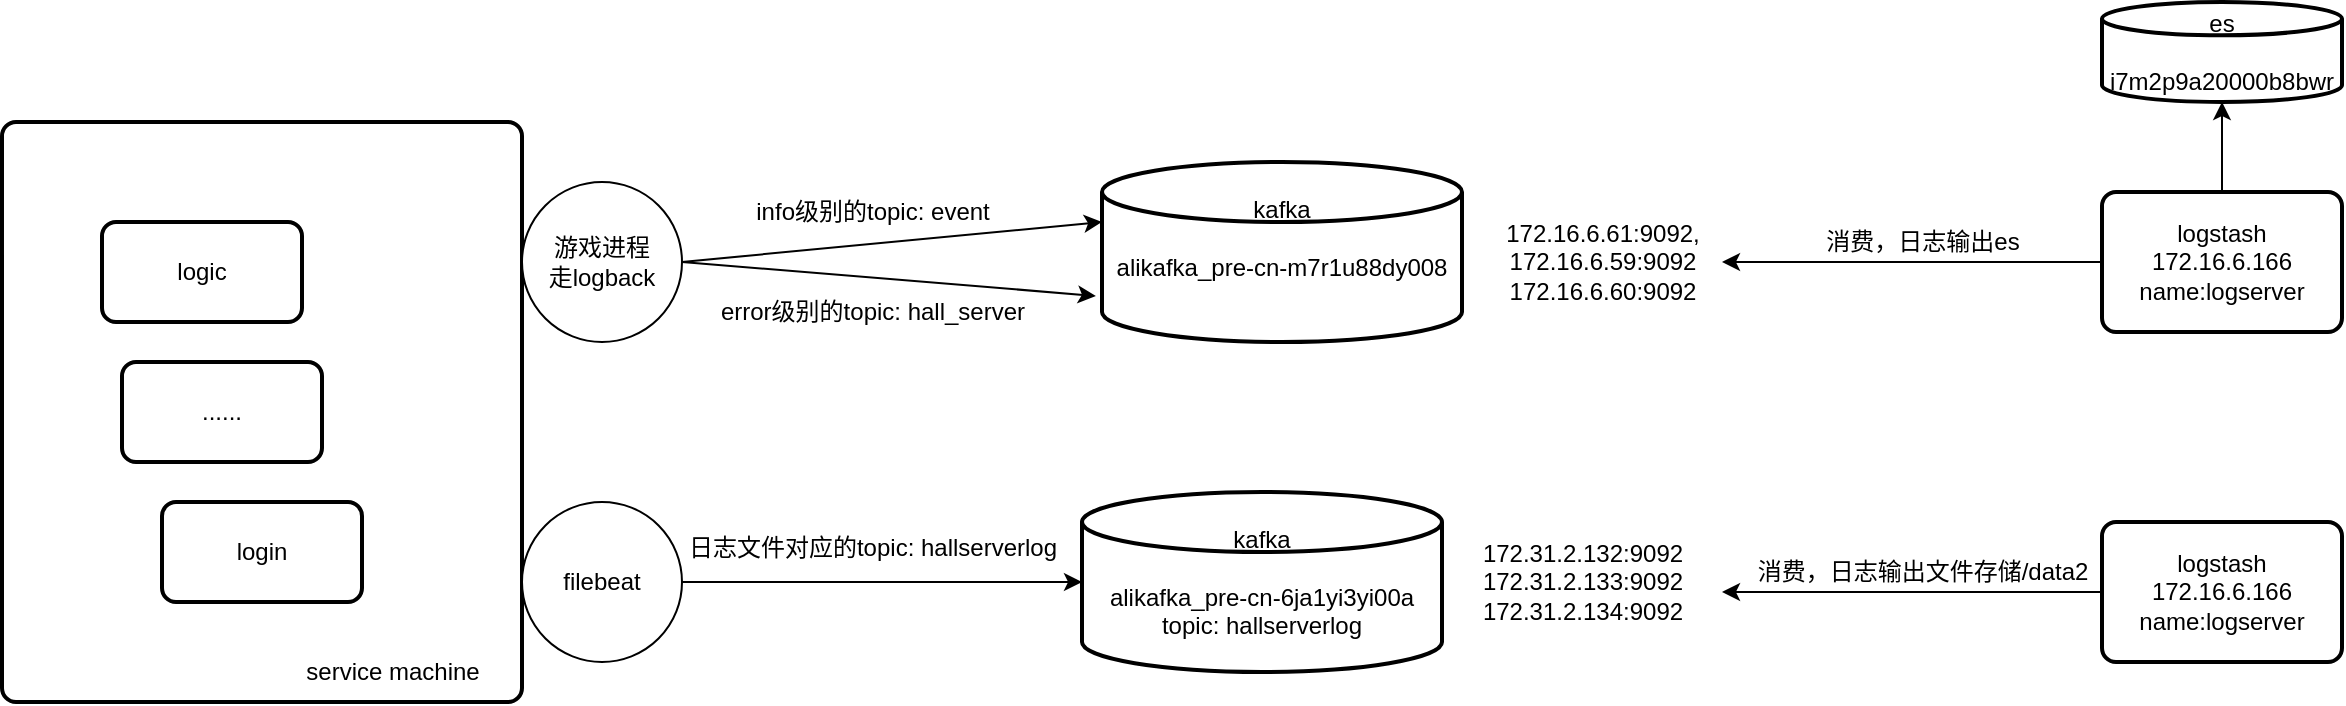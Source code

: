 <mxfile version="24.7.16">
  <diagram name="第 1 页" id="B_vIRFrC_-cKu0zpiYrf">
    <mxGraphModel dx="1434" dy="746" grid="1" gridSize="10" guides="1" tooltips="1" connect="1" arrows="1" fold="1" page="1" pageScale="1" pageWidth="4681" pageHeight="3300" math="0" shadow="0">
      <root>
        <mxCell id="0" />
        <mxCell id="1" parent="0" />
        <mxCell id="gRxAKoVO2HCfGQumd7b_-8" value="" style="group" vertex="1" connectable="0" parent="1">
          <mxGeometry x="150" y="170" width="260" height="290" as="geometry" />
        </mxCell>
        <mxCell id="gRxAKoVO2HCfGQumd7b_-4" value="" style="rounded=1;whiteSpace=wrap;html=1;absoluteArcSize=1;arcSize=14;strokeWidth=2;" vertex="1" parent="gRxAKoVO2HCfGQumd7b_-8">
          <mxGeometry width="260" height="290" as="geometry" />
        </mxCell>
        <mxCell id="gRxAKoVO2HCfGQumd7b_-1" value="logic" style="rounded=1;whiteSpace=wrap;html=1;absoluteArcSize=1;arcSize=14;strokeWidth=2;" vertex="1" parent="gRxAKoVO2HCfGQumd7b_-8">
          <mxGeometry x="50" y="50" width="100" height="50" as="geometry" />
        </mxCell>
        <mxCell id="gRxAKoVO2HCfGQumd7b_-2" value="login" style="rounded=1;whiteSpace=wrap;html=1;absoluteArcSize=1;arcSize=14;strokeWidth=2;" vertex="1" parent="gRxAKoVO2HCfGQumd7b_-8">
          <mxGeometry x="80" y="190" width="100" height="50" as="geometry" />
        </mxCell>
        <mxCell id="gRxAKoVO2HCfGQumd7b_-3" value="......" style="rounded=1;whiteSpace=wrap;html=1;absoluteArcSize=1;arcSize=14;strokeWidth=2;" vertex="1" parent="gRxAKoVO2HCfGQumd7b_-8">
          <mxGeometry x="60" y="120" width="100" height="50" as="geometry" />
        </mxCell>
        <mxCell id="gRxAKoVO2HCfGQumd7b_-5" value="service machine" style="text;html=1;align=center;verticalAlign=middle;resizable=0;points=[];autosize=1;strokeColor=none;fillColor=none;" vertex="1" parent="gRxAKoVO2HCfGQumd7b_-8">
          <mxGeometry x="140" y="260" width="110" height="30" as="geometry" />
        </mxCell>
        <mxCell id="gRxAKoVO2HCfGQumd7b_-13" value="游戏进程&lt;div&gt;走logback&lt;/div&gt;" style="ellipse;whiteSpace=wrap;html=1;aspect=fixed;" vertex="1" parent="1">
          <mxGeometry x="410" y="200" width="80" height="80" as="geometry" />
        </mxCell>
        <mxCell id="gRxAKoVO2HCfGQumd7b_-21" style="edgeStyle=orthogonalEdgeStyle;rounded=0;orthogonalLoop=1;jettySize=auto;html=1;exitX=1;exitY=0.5;exitDx=0;exitDy=0;" edge="1" parent="1" source="gRxAKoVO2HCfGQumd7b_-14" target="gRxAKoVO2HCfGQumd7b_-7">
          <mxGeometry relative="1" as="geometry" />
        </mxCell>
        <mxCell id="gRxAKoVO2HCfGQumd7b_-14" value="filebeat" style="ellipse;whiteSpace=wrap;html=1;aspect=fixed;" vertex="1" parent="1">
          <mxGeometry x="410" y="360" width="80" height="80" as="geometry" />
        </mxCell>
        <mxCell id="gRxAKoVO2HCfGQumd7b_-15" value="" style="endArrow=classic;html=1;rounded=0;entryX=0;entryY=0.333;entryDx=0;entryDy=0;entryPerimeter=0;" edge="1" parent="1" target="gRxAKoVO2HCfGQumd7b_-6">
          <mxGeometry width="50" height="50" relative="1" as="geometry">
            <mxPoint x="490" y="240" as="sourcePoint" />
            <mxPoint x="540" y="190" as="targetPoint" />
          </mxGeometry>
        </mxCell>
        <mxCell id="gRxAKoVO2HCfGQumd7b_-16" value="info级别的topic: &lt;span style=&quot;text-wrap-mode: wrap;&quot;&gt;event&lt;/span&gt;" style="text;html=1;align=center;verticalAlign=middle;resizable=0;points=[];autosize=1;strokeColor=none;fillColor=none;" vertex="1" parent="1">
          <mxGeometry x="515" y="200" width="140" height="30" as="geometry" />
        </mxCell>
        <mxCell id="gRxAKoVO2HCfGQumd7b_-17" value="" style="endArrow=classic;html=1;rounded=0;entryX=-0.017;entryY=0.744;entryDx=0;entryDy=0;entryPerimeter=0;exitX=1;exitY=0.5;exitDx=0;exitDy=0;" edge="1" parent="1" source="gRxAKoVO2HCfGQumd7b_-13" target="gRxAKoVO2HCfGQumd7b_-6">
          <mxGeometry width="50" height="50" relative="1" as="geometry">
            <mxPoint x="500" y="250" as="sourcePoint" />
            <mxPoint x="710" y="230" as="targetPoint" />
          </mxGeometry>
        </mxCell>
        <mxCell id="gRxAKoVO2HCfGQumd7b_-18" value="error级别的topic: &lt;span style=&quot;text-wrap-mode: wrap;&quot;&gt;hall_server&lt;/span&gt;" style="text;html=1;align=center;verticalAlign=middle;resizable=0;points=[];autosize=1;strokeColor=none;fillColor=none;" vertex="1" parent="1">
          <mxGeometry x="495" y="250" width="180" height="30" as="geometry" />
        </mxCell>
        <mxCell id="gRxAKoVO2HCfGQumd7b_-19" value="" style="group" vertex="1" connectable="0" parent="1">
          <mxGeometry x="690" y="355" width="310" height="90" as="geometry" />
        </mxCell>
        <mxCell id="gRxAKoVO2HCfGQumd7b_-7" value="kafka&lt;div&gt;&lt;br&gt;&lt;/div&gt;&lt;div&gt;alikafka_pre-cn-6ja1yi3yi00a&lt;/div&gt;&lt;div&gt;topic:&amp;nbsp;hallserverlog&lt;/div&gt;" style="strokeWidth=2;html=1;shape=mxgraph.flowchart.database;whiteSpace=wrap;" vertex="1" parent="gRxAKoVO2HCfGQumd7b_-19">
          <mxGeometry width="180" height="90" as="geometry" />
        </mxCell>
        <mxCell id="gRxAKoVO2HCfGQumd7b_-10" value="172.31.2.132:9092&lt;div&gt;172.31.2.133:9092&lt;/div&gt;&lt;div&gt;172.31.2.134:9092&lt;/div&gt;" style="text;html=1;align=center;verticalAlign=middle;resizable=0;points=[];autosize=1;strokeColor=none;fillColor=none;" vertex="1" parent="gRxAKoVO2HCfGQumd7b_-19">
          <mxGeometry x="190" y="15" width="120" height="60" as="geometry" />
        </mxCell>
        <mxCell id="gRxAKoVO2HCfGQumd7b_-20" value="" style="group" vertex="1" connectable="0" parent="1">
          <mxGeometry x="700" y="190" width="310" height="90" as="geometry" />
        </mxCell>
        <mxCell id="gRxAKoVO2HCfGQumd7b_-6" value="kafka&lt;div&gt;&lt;br&gt;&lt;/div&gt;&lt;div&gt;alikafka_pre-cn-m7r1u88dy008&lt;/div&gt;&lt;div&gt;&lt;br&gt;&lt;/div&gt;" style="strokeWidth=2;html=1;shape=mxgraph.flowchart.database;whiteSpace=wrap;" vertex="1" parent="gRxAKoVO2HCfGQumd7b_-20">
          <mxGeometry width="180" height="90" as="geometry" />
        </mxCell>
        <mxCell id="gRxAKoVO2HCfGQumd7b_-9" value="&lt;div style=&quot;text-wrap-mode: wrap;&quot;&gt;172.16.6.61:9092,&lt;/div&gt;&lt;div style=&quot;text-wrap-mode: wrap;&quot;&gt;172.16.6.59:9092&lt;/div&gt;&lt;div style=&quot;text-wrap-mode: wrap;&quot;&gt;172.16.6.60:9092&lt;/div&gt;" style="text;html=1;align=center;verticalAlign=middle;resizable=0;points=[];autosize=1;strokeColor=none;fillColor=none;" vertex="1" parent="gRxAKoVO2HCfGQumd7b_-20">
          <mxGeometry x="190" y="20" width="120" height="60" as="geometry" />
        </mxCell>
        <mxCell id="gRxAKoVO2HCfGQumd7b_-22" value="日志文件对应的topic:&amp;nbsp;hallserverlog" style="text;html=1;align=center;verticalAlign=middle;resizable=0;points=[];autosize=1;strokeColor=none;fillColor=none;" vertex="1" parent="1">
          <mxGeometry x="480" y="368" width="210" height="30" as="geometry" />
        </mxCell>
        <mxCell id="gRxAKoVO2HCfGQumd7b_-25" style="edgeStyle=orthogonalEdgeStyle;rounded=0;orthogonalLoop=1;jettySize=auto;html=1;exitX=0;exitY=0.5;exitDx=0;exitDy=0;" edge="1" parent="1" source="gRxAKoVO2HCfGQumd7b_-24">
          <mxGeometry relative="1" as="geometry">
            <mxPoint x="1010" y="405" as="targetPoint" />
          </mxGeometry>
        </mxCell>
        <mxCell id="gRxAKoVO2HCfGQumd7b_-24" value="logstash&lt;div&gt;172.16.6.166&lt;/div&gt;&lt;div&gt;name:logserver&lt;/div&gt;" style="rounded=1;whiteSpace=wrap;html=1;absoluteArcSize=1;arcSize=14;strokeWidth=2;" vertex="1" parent="1">
          <mxGeometry x="1200" y="370" width="120" height="70" as="geometry" />
        </mxCell>
        <mxCell id="gRxAKoVO2HCfGQumd7b_-26" value="消费，日志输出文件存储/data2" style="text;html=1;align=center;verticalAlign=middle;resizable=0;points=[];autosize=1;strokeColor=none;fillColor=none;" vertex="1" parent="1">
          <mxGeometry x="1015" y="380" width="190" height="30" as="geometry" />
        </mxCell>
        <mxCell id="gRxAKoVO2HCfGQumd7b_-27" style="edgeStyle=orthogonalEdgeStyle;rounded=0;orthogonalLoop=1;jettySize=auto;html=1;exitX=0;exitY=0.5;exitDx=0;exitDy=0;" edge="1" parent="1" source="gRxAKoVO2HCfGQumd7b_-28">
          <mxGeometry relative="1" as="geometry">
            <mxPoint x="1010" y="240" as="targetPoint" />
          </mxGeometry>
        </mxCell>
        <mxCell id="gRxAKoVO2HCfGQumd7b_-31" value="" style="edgeStyle=orthogonalEdgeStyle;rounded=0;orthogonalLoop=1;jettySize=auto;html=1;" edge="1" parent="1" source="gRxAKoVO2HCfGQumd7b_-28" target="gRxAKoVO2HCfGQumd7b_-30">
          <mxGeometry relative="1" as="geometry" />
        </mxCell>
        <mxCell id="gRxAKoVO2HCfGQumd7b_-28" value="logstash&lt;div&gt;172.16.6.166&lt;/div&gt;&lt;div&gt;name:logserver&lt;/div&gt;" style="rounded=1;whiteSpace=wrap;html=1;absoluteArcSize=1;arcSize=14;strokeWidth=2;" vertex="1" parent="1">
          <mxGeometry x="1200" y="205" width="120" height="70" as="geometry" />
        </mxCell>
        <mxCell id="gRxAKoVO2HCfGQumd7b_-29" value="消费，日志输出es" style="text;html=1;align=center;verticalAlign=middle;resizable=0;points=[];autosize=1;strokeColor=none;fillColor=none;" vertex="1" parent="1">
          <mxGeometry x="1050" y="215" width="120" height="30" as="geometry" />
        </mxCell>
        <mxCell id="gRxAKoVO2HCfGQumd7b_-30" value="es&lt;div&gt;&lt;br&gt;&lt;div&gt;i7m2p9a20000b8bwr&lt;/div&gt;&lt;/div&gt;" style="strokeWidth=2;html=1;shape=mxgraph.flowchart.database;whiteSpace=wrap;" vertex="1" parent="1">
          <mxGeometry x="1200" y="110" width="120" height="50" as="geometry" />
        </mxCell>
      </root>
    </mxGraphModel>
  </diagram>
</mxfile>
